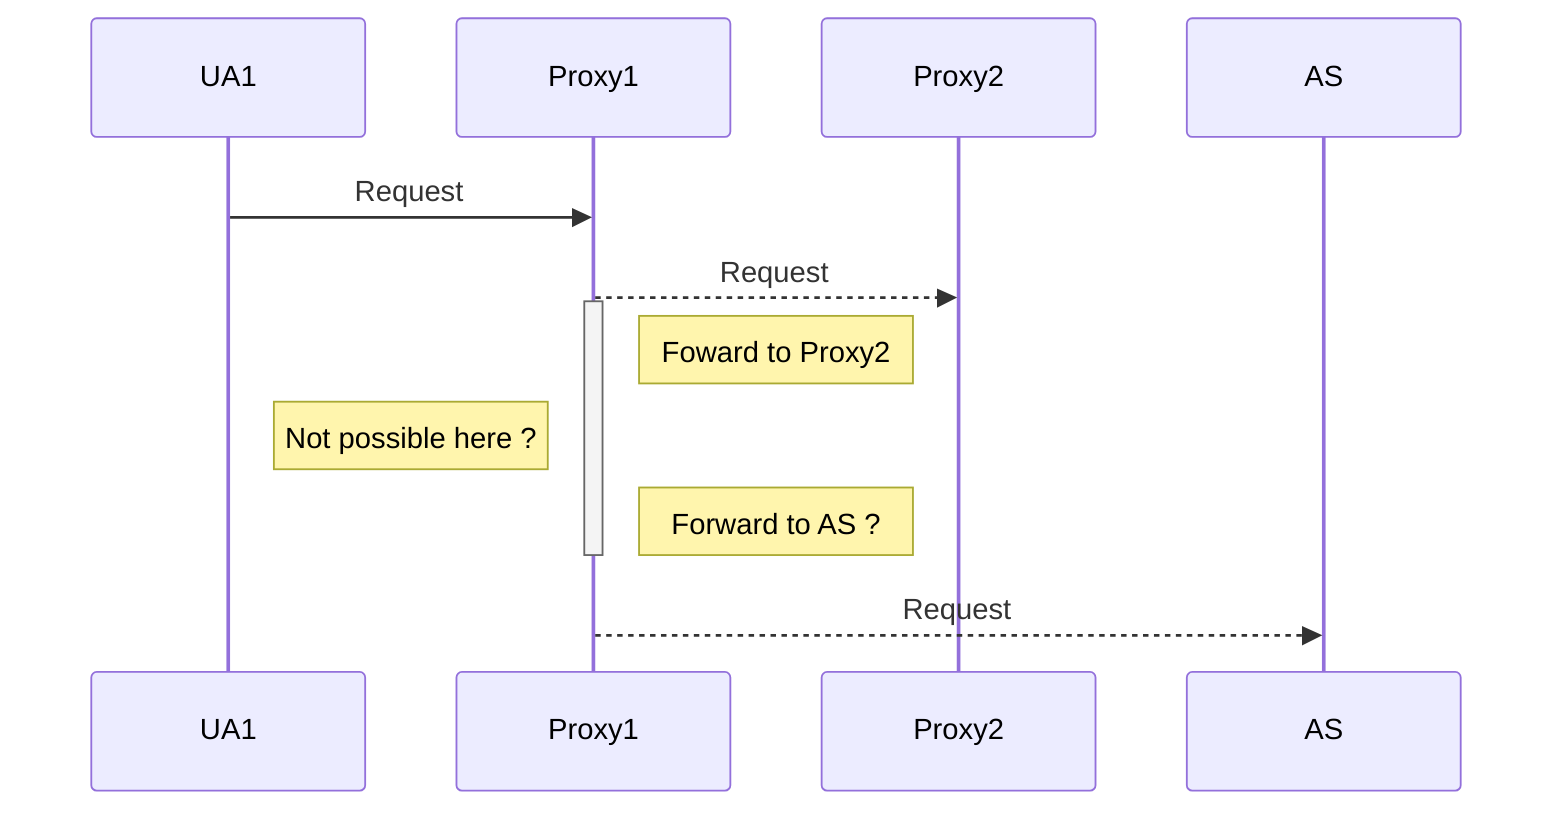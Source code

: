 %% Sequence diagram code
sequenceDiagram
    UA1 ->> Proxy1: Request
    Proxy1 -->> Proxy2: Request
    activate Proxy1
    Note right of Proxy1: Foward to Proxy2
    Note left of Proxy1: Not possible here ?
    Note right of Proxy1: Forward to AS ?
    deactivate Proxy1
    Proxy1 -->> AS: Request